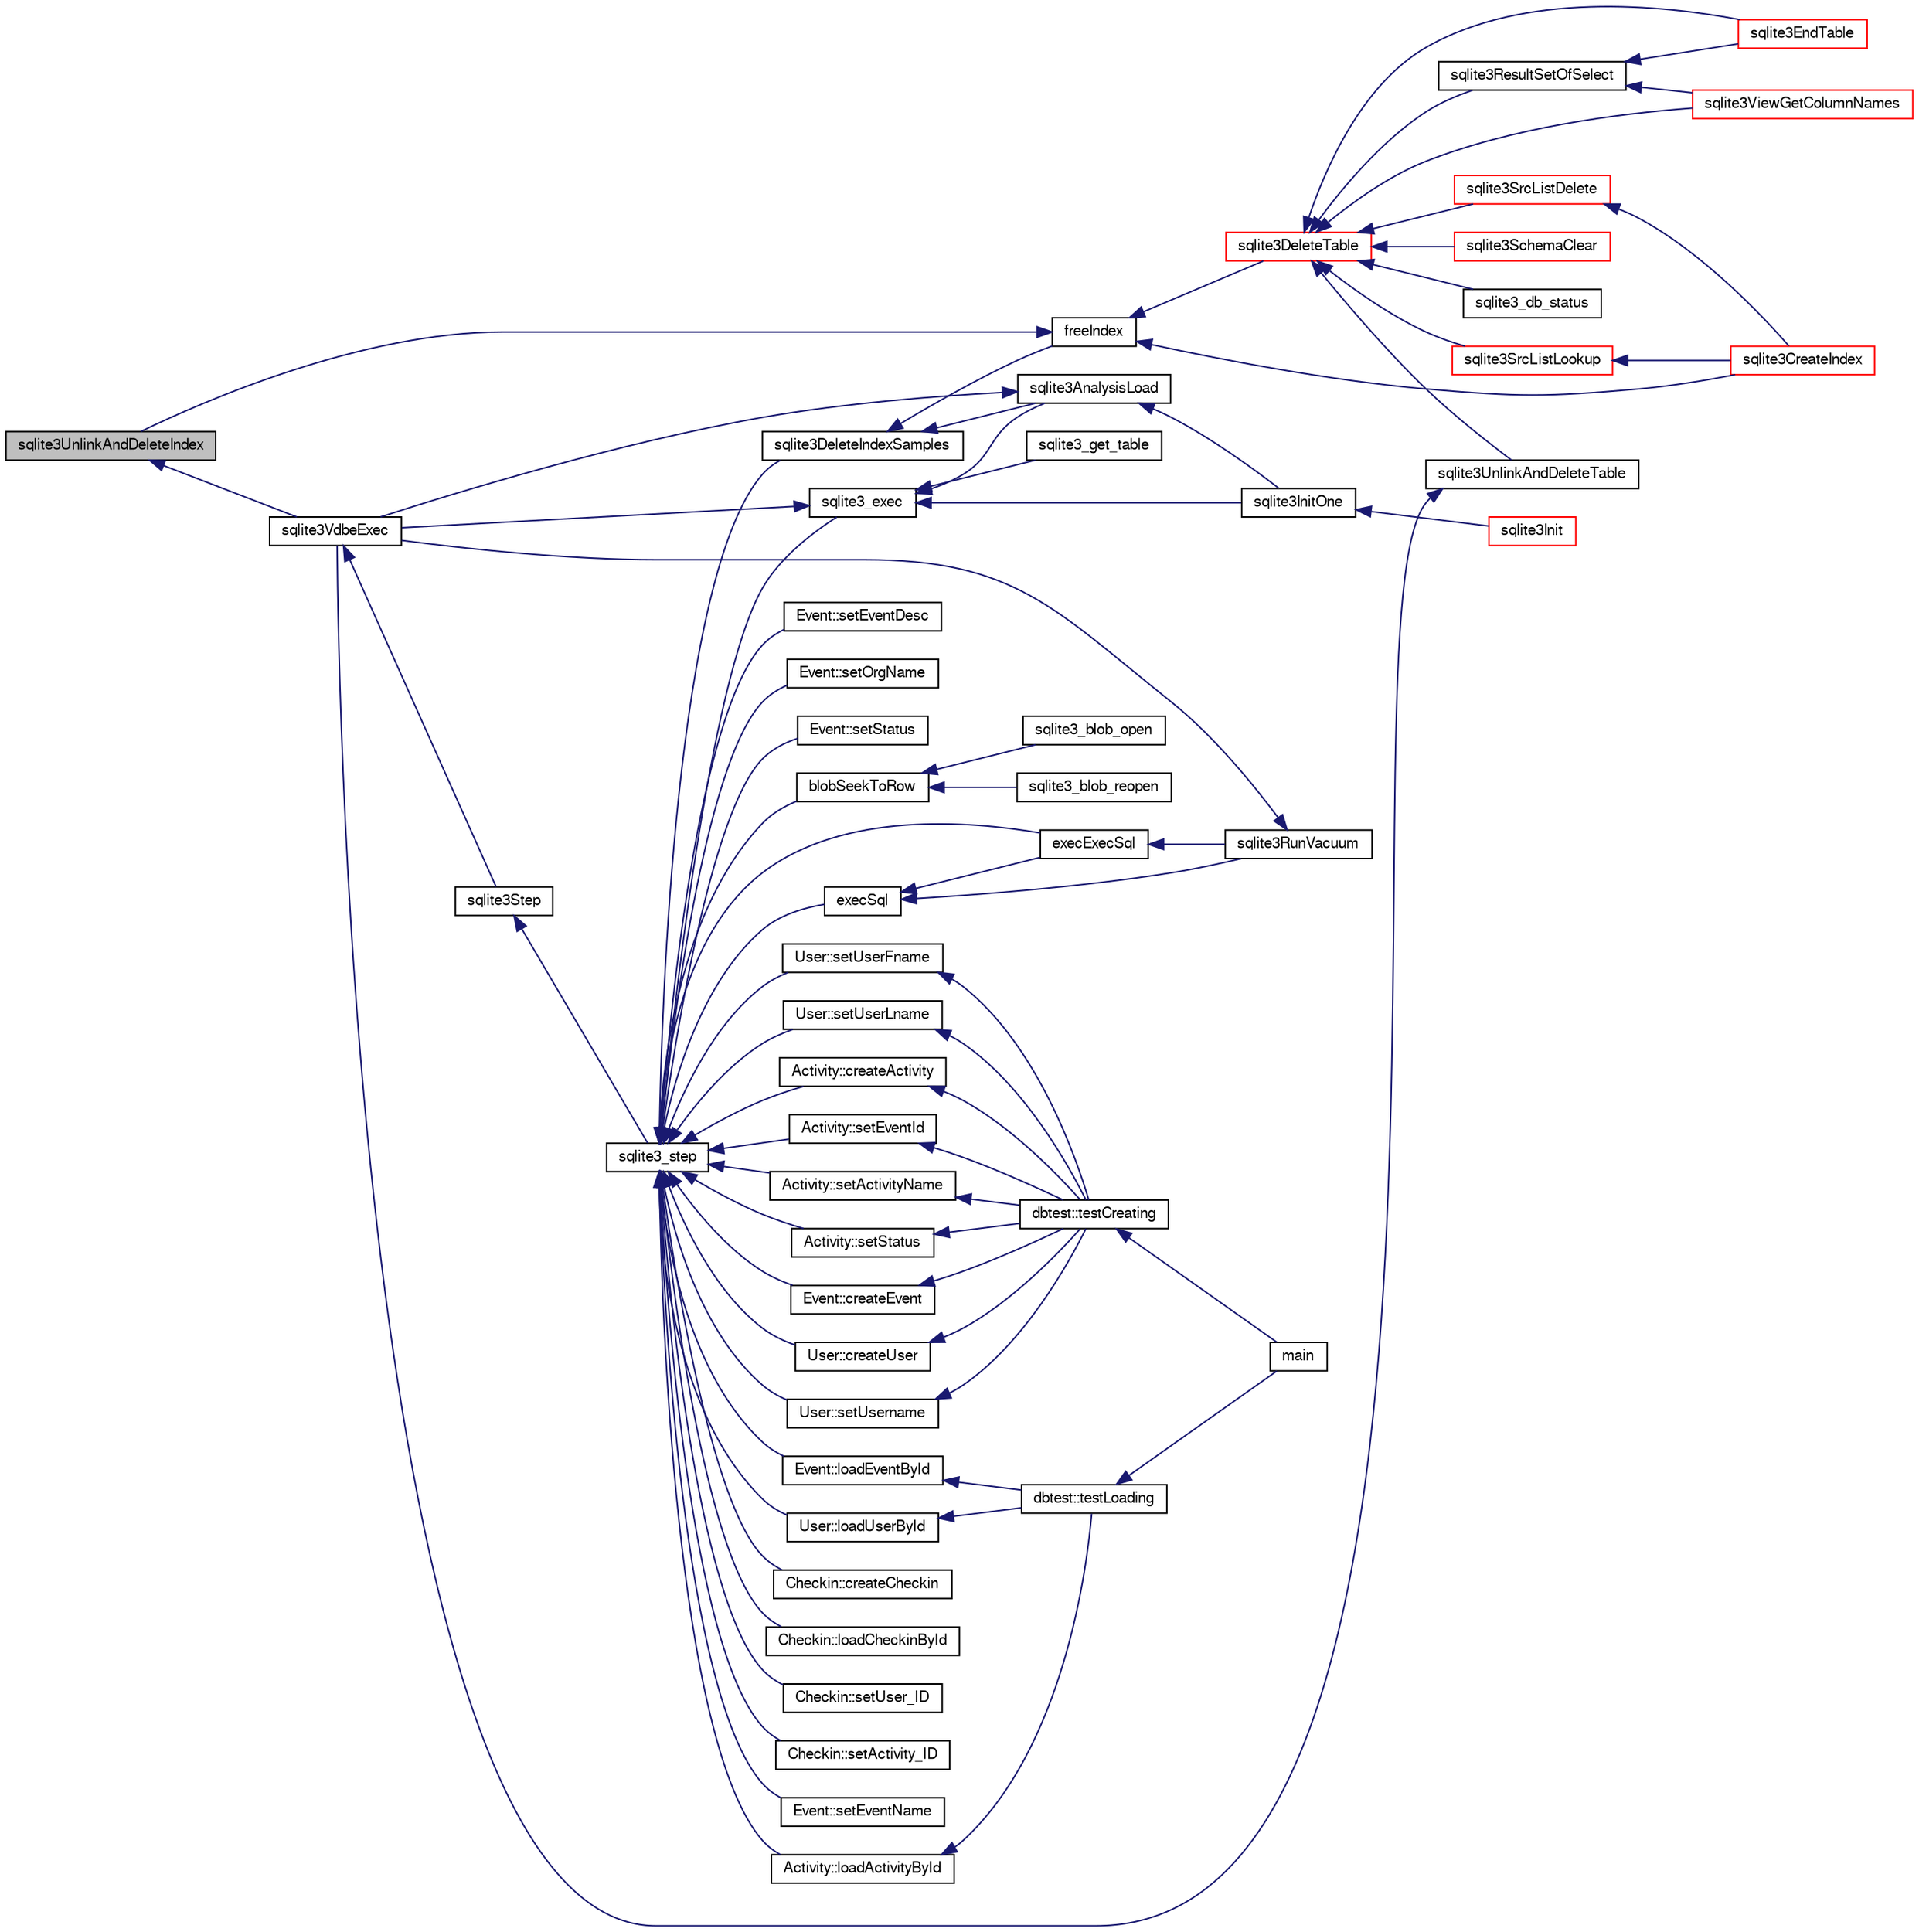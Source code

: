 digraph "sqlite3UnlinkAndDeleteIndex"
{
  edge [fontname="FreeSans",fontsize="10",labelfontname="FreeSans",labelfontsize="10"];
  node [fontname="FreeSans",fontsize="10",shape=record];
  rankdir="LR";
  Node729957 [label="sqlite3UnlinkAndDeleteIndex",height=0.2,width=0.4,color="black", fillcolor="grey75", style="filled", fontcolor="black"];
  Node729957 -> Node729958 [dir="back",color="midnightblue",fontsize="10",style="solid",fontname="FreeSans"];
  Node729958 [label="sqlite3VdbeExec",height=0.2,width=0.4,color="black", fillcolor="white", style="filled",URL="$sqlite3_8c.html#a8ce40a614bdc56719c4d642b1e4dfb21"];
  Node729958 -> Node729959 [dir="back",color="midnightblue",fontsize="10",style="solid",fontname="FreeSans"];
  Node729959 [label="sqlite3Step",height=0.2,width=0.4,color="black", fillcolor="white", style="filled",URL="$sqlite3_8c.html#a3f2872e873e2758a4beedad1d5113554"];
  Node729959 -> Node729960 [dir="back",color="midnightblue",fontsize="10",style="solid",fontname="FreeSans"];
  Node729960 [label="sqlite3_step",height=0.2,width=0.4,color="black", fillcolor="white", style="filled",URL="$sqlite3_8h.html#ac1e491ce36b7471eb28387f7d3c74334"];
  Node729960 -> Node729961 [dir="back",color="midnightblue",fontsize="10",style="solid",fontname="FreeSans"];
  Node729961 [label="Activity::createActivity",height=0.2,width=0.4,color="black", fillcolor="white", style="filled",URL="$classActivity.html#a813cc5e52c14ab49b39014c134e3425b"];
  Node729961 -> Node729962 [dir="back",color="midnightblue",fontsize="10",style="solid",fontname="FreeSans"];
  Node729962 [label="dbtest::testCreating",height=0.2,width=0.4,color="black", fillcolor="white", style="filled",URL="$classdbtest.html#a8193e88a7df657069c8a6bd09c8243b7"];
  Node729962 -> Node729963 [dir="back",color="midnightblue",fontsize="10",style="solid",fontname="FreeSans"];
  Node729963 [label="main",height=0.2,width=0.4,color="black", fillcolor="white", style="filled",URL="$test_8cpp.html#ae66f6b31b5ad750f1fe042a706a4e3d4"];
  Node729960 -> Node729964 [dir="back",color="midnightblue",fontsize="10",style="solid",fontname="FreeSans"];
  Node729964 [label="Activity::loadActivityById",height=0.2,width=0.4,color="black", fillcolor="white", style="filled",URL="$classActivity.html#abe4ffb4f08a47212ebf9013259d9e7fd"];
  Node729964 -> Node729965 [dir="back",color="midnightblue",fontsize="10",style="solid",fontname="FreeSans"];
  Node729965 [label="dbtest::testLoading",height=0.2,width=0.4,color="black", fillcolor="white", style="filled",URL="$classdbtest.html#a6f98d82a2c8e2b9040848763504ddae1"];
  Node729965 -> Node729963 [dir="back",color="midnightblue",fontsize="10",style="solid",fontname="FreeSans"];
  Node729960 -> Node729966 [dir="back",color="midnightblue",fontsize="10",style="solid",fontname="FreeSans"];
  Node729966 [label="Activity::setEventId",height=0.2,width=0.4,color="black", fillcolor="white", style="filled",URL="$classActivity.html#adb1d0fd0d08f473e068f0a4086bfa9ca"];
  Node729966 -> Node729962 [dir="back",color="midnightblue",fontsize="10",style="solid",fontname="FreeSans"];
  Node729960 -> Node729967 [dir="back",color="midnightblue",fontsize="10",style="solid",fontname="FreeSans"];
  Node729967 [label="Activity::setActivityName",height=0.2,width=0.4,color="black", fillcolor="white", style="filled",URL="$classActivity.html#a62dc3737b33915a36086f9dd26d16a81"];
  Node729967 -> Node729962 [dir="back",color="midnightblue",fontsize="10",style="solid",fontname="FreeSans"];
  Node729960 -> Node729968 [dir="back",color="midnightblue",fontsize="10",style="solid",fontname="FreeSans"];
  Node729968 [label="Activity::setStatus",height=0.2,width=0.4,color="black", fillcolor="white", style="filled",URL="$classActivity.html#af618135a7738f4d2a7ee147a8ef912ea"];
  Node729968 -> Node729962 [dir="back",color="midnightblue",fontsize="10",style="solid",fontname="FreeSans"];
  Node729960 -> Node729969 [dir="back",color="midnightblue",fontsize="10",style="solid",fontname="FreeSans"];
  Node729969 [label="Checkin::createCheckin",height=0.2,width=0.4,color="black", fillcolor="white", style="filled",URL="$classCheckin.html#a4e40acdf7fff0e607f6de4f24f3a163c"];
  Node729960 -> Node729970 [dir="back",color="midnightblue",fontsize="10",style="solid",fontname="FreeSans"];
  Node729970 [label="Checkin::loadCheckinById",height=0.2,width=0.4,color="black", fillcolor="white", style="filled",URL="$classCheckin.html#a3461f70ea6c68475225f2a07f78a21e0"];
  Node729960 -> Node729971 [dir="back",color="midnightblue",fontsize="10",style="solid",fontname="FreeSans"];
  Node729971 [label="Checkin::setUser_ID",height=0.2,width=0.4,color="black", fillcolor="white", style="filled",URL="$classCheckin.html#a76ab640f4f912876dbebf183db5359c6"];
  Node729960 -> Node729972 [dir="back",color="midnightblue",fontsize="10",style="solid",fontname="FreeSans"];
  Node729972 [label="Checkin::setActivity_ID",height=0.2,width=0.4,color="black", fillcolor="white", style="filled",URL="$classCheckin.html#ab2ff3ec2604ec73a42af25874a00b232"];
  Node729960 -> Node729973 [dir="back",color="midnightblue",fontsize="10",style="solid",fontname="FreeSans"];
  Node729973 [label="Event::createEvent",height=0.2,width=0.4,color="black", fillcolor="white", style="filled",URL="$classEvent.html#a77adb9f4a46ffb32c2d931f0691f5903"];
  Node729973 -> Node729962 [dir="back",color="midnightblue",fontsize="10",style="solid",fontname="FreeSans"];
  Node729960 -> Node729974 [dir="back",color="midnightblue",fontsize="10",style="solid",fontname="FreeSans"];
  Node729974 [label="Event::loadEventById",height=0.2,width=0.4,color="black", fillcolor="white", style="filled",URL="$classEvent.html#afa66cea33f722dbeecb69cc98fdea055"];
  Node729974 -> Node729965 [dir="back",color="midnightblue",fontsize="10",style="solid",fontname="FreeSans"];
  Node729960 -> Node729975 [dir="back",color="midnightblue",fontsize="10",style="solid",fontname="FreeSans"];
  Node729975 [label="Event::setEventName",height=0.2,width=0.4,color="black", fillcolor="white", style="filled",URL="$classEvent.html#a10596b6ca077df05184e30d62b08729d"];
  Node729960 -> Node729976 [dir="back",color="midnightblue",fontsize="10",style="solid",fontname="FreeSans"];
  Node729976 [label="Event::setEventDesc",height=0.2,width=0.4,color="black", fillcolor="white", style="filled",URL="$classEvent.html#ae36b8377dcae792f1c5c4726024c981b"];
  Node729960 -> Node729977 [dir="back",color="midnightblue",fontsize="10",style="solid",fontname="FreeSans"];
  Node729977 [label="Event::setOrgName",height=0.2,width=0.4,color="black", fillcolor="white", style="filled",URL="$classEvent.html#a19aac0f776bd764563a54977656cf680"];
  Node729960 -> Node729978 [dir="back",color="midnightblue",fontsize="10",style="solid",fontname="FreeSans"];
  Node729978 [label="Event::setStatus",height=0.2,width=0.4,color="black", fillcolor="white", style="filled",URL="$classEvent.html#ab0a6b9285af0f4172eb841e2b80f8972"];
  Node729960 -> Node729979 [dir="back",color="midnightblue",fontsize="10",style="solid",fontname="FreeSans"];
  Node729979 [label="blobSeekToRow",height=0.2,width=0.4,color="black", fillcolor="white", style="filled",URL="$sqlite3_8c.html#afff57e13332b98c8a44a7cebe38962ab"];
  Node729979 -> Node729980 [dir="back",color="midnightblue",fontsize="10",style="solid",fontname="FreeSans"];
  Node729980 [label="sqlite3_blob_open",height=0.2,width=0.4,color="black", fillcolor="white", style="filled",URL="$sqlite3_8h.html#adb8ad839a5bdd62a43785132bc7dd518"];
  Node729979 -> Node729981 [dir="back",color="midnightblue",fontsize="10",style="solid",fontname="FreeSans"];
  Node729981 [label="sqlite3_blob_reopen",height=0.2,width=0.4,color="black", fillcolor="white", style="filled",URL="$sqlite3_8h.html#abc77c24fdc0150138490359a94360f7e"];
  Node729960 -> Node729982 [dir="back",color="midnightblue",fontsize="10",style="solid",fontname="FreeSans"];
  Node729982 [label="sqlite3DeleteIndexSamples",height=0.2,width=0.4,color="black", fillcolor="white", style="filled",URL="$sqlite3_8c.html#aaeda0302fbf61397ec009f65bed047ef"];
  Node729982 -> Node729983 [dir="back",color="midnightblue",fontsize="10",style="solid",fontname="FreeSans"];
  Node729983 [label="sqlite3AnalysisLoad",height=0.2,width=0.4,color="black", fillcolor="white", style="filled",URL="$sqlite3_8c.html#a48a2301c27e1d3d68708b9b8761b5a01"];
  Node729983 -> Node729958 [dir="back",color="midnightblue",fontsize="10",style="solid",fontname="FreeSans"];
  Node729983 -> Node729984 [dir="back",color="midnightblue",fontsize="10",style="solid",fontname="FreeSans"];
  Node729984 [label="sqlite3InitOne",height=0.2,width=0.4,color="black", fillcolor="white", style="filled",URL="$sqlite3_8c.html#ac4318b25df65269906b0379251fe9b85"];
  Node729984 -> Node729985 [dir="back",color="midnightblue",fontsize="10",style="solid",fontname="FreeSans"];
  Node729985 [label="sqlite3Init",height=0.2,width=0.4,color="red", fillcolor="white", style="filled",URL="$sqlite3_8c.html#aed74e3dc765631a833f522f425ff5a48"];
  Node729982 -> Node730085 [dir="back",color="midnightblue",fontsize="10",style="solid",fontname="FreeSans"];
  Node730085 [label="freeIndex",height=0.2,width=0.4,color="black", fillcolor="white", style="filled",URL="$sqlite3_8c.html#a00907c99c18d5bcb9d0b38c077146c31"];
  Node730085 -> Node729957 [dir="back",color="midnightblue",fontsize="10",style="solid",fontname="FreeSans"];
  Node730085 -> Node730086 [dir="back",color="midnightblue",fontsize="10",style="solid",fontname="FreeSans"];
  Node730086 [label="sqlite3DeleteTable",height=0.2,width=0.4,color="red", fillcolor="white", style="filled",URL="$sqlite3_8c.html#a7fd3d507375a381a3807f92735318973"];
  Node730086 -> Node730087 [dir="back",color="midnightblue",fontsize="10",style="solid",fontname="FreeSans"];
  Node730087 [label="sqlite3_db_status",height=0.2,width=0.4,color="black", fillcolor="white", style="filled",URL="$sqlite3_8h.html#ab64e8333313ee2e44116842711818940"];
  Node730086 -> Node730088 [dir="back",color="midnightblue",fontsize="10",style="solid",fontname="FreeSans"];
  Node730088 [label="sqlite3UnlinkAndDeleteTable",height=0.2,width=0.4,color="black", fillcolor="white", style="filled",URL="$sqlite3_8c.html#a9733677716a49de464f86fff164e9a1b"];
  Node730088 -> Node729958 [dir="back",color="midnightblue",fontsize="10",style="solid",fontname="FreeSans"];
  Node730086 -> Node730000 [dir="back",color="midnightblue",fontsize="10",style="solid",fontname="FreeSans"];
  Node730000 [label="sqlite3EndTable",height=0.2,width=0.4,color="red", fillcolor="white", style="filled",URL="$sqlite3_8c.html#a7b5f2c66c0f0b6f819d970ca389768b0"];
  Node730086 -> Node730035 [dir="back",color="midnightblue",fontsize="10",style="solid",fontname="FreeSans"];
  Node730035 [label="sqlite3ViewGetColumnNames",height=0.2,width=0.4,color="red", fillcolor="white", style="filled",URL="$sqlite3_8c.html#aebc7cd8d9e2bd174ae0a60363d3f6ce8"];
  Node730086 -> Node730089 [dir="back",color="midnightblue",fontsize="10",style="solid",fontname="FreeSans"];
  Node730089 [label="sqlite3SrcListDelete",height=0.2,width=0.4,color="red", fillcolor="white", style="filled",URL="$sqlite3_8c.html#acc250a3e5e7fd8889a16a9f28e3e7312"];
  Node730089 -> Node729997 [dir="back",color="midnightblue",fontsize="10",style="solid",fontname="FreeSans"];
  Node729997 [label="sqlite3CreateIndex",height=0.2,width=0.4,color="red", fillcolor="white", style="filled",URL="$sqlite3_8c.html#a8dbe5e590ab6c58a8c45f34f7c81e825"];
  Node730086 -> Node730166 [dir="back",color="midnightblue",fontsize="10",style="solid",fontname="FreeSans"];
  Node730166 [label="sqlite3SchemaClear",height=0.2,width=0.4,color="red", fillcolor="white", style="filled",URL="$sqlite3_8c.html#a927c603430267e42c56ab38ca221322a"];
  Node730086 -> Node730002 [dir="back",color="midnightblue",fontsize="10",style="solid",fontname="FreeSans"];
  Node730002 [label="sqlite3SrcListLookup",height=0.2,width=0.4,color="red", fillcolor="white", style="filled",URL="$sqlite3_8c.html#a6354fab5d5d3aa8a721e43d480c16701"];
  Node730002 -> Node729997 [dir="back",color="midnightblue",fontsize="10",style="solid",fontname="FreeSans"];
  Node730086 -> Node730034 [dir="back",color="midnightblue",fontsize="10",style="solid",fontname="FreeSans"];
  Node730034 [label="sqlite3ResultSetOfSelect",height=0.2,width=0.4,color="black", fillcolor="white", style="filled",URL="$sqlite3_8c.html#ade35a86757654a36498d74152aa2fda8"];
  Node730034 -> Node730000 [dir="back",color="midnightblue",fontsize="10",style="solid",fontname="FreeSans"];
  Node730034 -> Node730035 [dir="back",color="midnightblue",fontsize="10",style="solid",fontname="FreeSans"];
  Node730085 -> Node729997 [dir="back",color="midnightblue",fontsize="10",style="solid",fontname="FreeSans"];
  Node729960 -> Node730150 [dir="back",color="midnightblue",fontsize="10",style="solid",fontname="FreeSans"];
  Node730150 [label="sqlite3_exec",height=0.2,width=0.4,color="black", fillcolor="white", style="filled",URL="$sqlite3_8h.html#a97487ec8150e0bcc8fa392ab8f0e24db"];
  Node730150 -> Node729958 [dir="back",color="midnightblue",fontsize="10",style="solid",fontname="FreeSans"];
  Node730150 -> Node729983 [dir="back",color="midnightblue",fontsize="10",style="solid",fontname="FreeSans"];
  Node730150 -> Node729984 [dir="back",color="midnightblue",fontsize="10",style="solid",fontname="FreeSans"];
  Node730150 -> Node730151 [dir="back",color="midnightblue",fontsize="10",style="solid",fontname="FreeSans"];
  Node730151 [label="sqlite3_get_table",height=0.2,width=0.4,color="black", fillcolor="white", style="filled",URL="$sqlite3_8h.html#a5effeac4e12df57beaa35c5be1f61579"];
  Node729960 -> Node730141 [dir="back",color="midnightblue",fontsize="10",style="solid",fontname="FreeSans"];
  Node730141 [label="execSql",height=0.2,width=0.4,color="black", fillcolor="white", style="filled",URL="$sqlite3_8c.html#a7d16651b98a110662f4c265eff0246cb"];
  Node730141 -> Node730142 [dir="back",color="midnightblue",fontsize="10",style="solid",fontname="FreeSans"];
  Node730142 [label="execExecSql",height=0.2,width=0.4,color="black", fillcolor="white", style="filled",URL="$sqlite3_8c.html#ac1be09a6c047f21133d16378d301e0d4"];
  Node730142 -> Node730143 [dir="back",color="midnightblue",fontsize="10",style="solid",fontname="FreeSans"];
  Node730143 [label="sqlite3RunVacuum",height=0.2,width=0.4,color="black", fillcolor="white", style="filled",URL="$sqlite3_8c.html#a5e83ddc7b3e7e8e79ad5d1fc92de1d2f"];
  Node730143 -> Node729958 [dir="back",color="midnightblue",fontsize="10",style="solid",fontname="FreeSans"];
  Node730141 -> Node730143 [dir="back",color="midnightblue",fontsize="10",style="solid",fontname="FreeSans"];
  Node729960 -> Node730142 [dir="back",color="midnightblue",fontsize="10",style="solid",fontname="FreeSans"];
  Node729960 -> Node730144 [dir="back",color="midnightblue",fontsize="10",style="solid",fontname="FreeSans"];
  Node730144 [label="User::createUser",height=0.2,width=0.4,color="black", fillcolor="white", style="filled",URL="$classUser.html#a22ed673939e8cc0a136130b809bba513"];
  Node730144 -> Node729962 [dir="back",color="midnightblue",fontsize="10",style="solid",fontname="FreeSans"];
  Node729960 -> Node730145 [dir="back",color="midnightblue",fontsize="10",style="solid",fontname="FreeSans"];
  Node730145 [label="User::loadUserById",height=0.2,width=0.4,color="black", fillcolor="white", style="filled",URL="$classUser.html#a863377665b7fb83c5547dcf9727f5092"];
  Node730145 -> Node729965 [dir="back",color="midnightblue",fontsize="10",style="solid",fontname="FreeSans"];
  Node729960 -> Node730146 [dir="back",color="midnightblue",fontsize="10",style="solid",fontname="FreeSans"];
  Node730146 [label="User::setUsername",height=0.2,width=0.4,color="black", fillcolor="white", style="filled",URL="$classUser.html#aa0497022a136cb78de785b0a39ae60b1"];
  Node730146 -> Node729962 [dir="back",color="midnightblue",fontsize="10",style="solid",fontname="FreeSans"];
  Node729960 -> Node730147 [dir="back",color="midnightblue",fontsize="10",style="solid",fontname="FreeSans"];
  Node730147 [label="User::setUserFname",height=0.2,width=0.4,color="black", fillcolor="white", style="filled",URL="$classUser.html#a72657eb55cd0ca437b4841a43f19912f"];
  Node730147 -> Node729962 [dir="back",color="midnightblue",fontsize="10",style="solid",fontname="FreeSans"];
  Node729960 -> Node730148 [dir="back",color="midnightblue",fontsize="10",style="solid",fontname="FreeSans"];
  Node730148 [label="User::setUserLname",height=0.2,width=0.4,color="black", fillcolor="white", style="filled",URL="$classUser.html#aa25973387e5afe1aa6f60dd6545e33b5"];
  Node730148 -> Node729962 [dir="back",color="midnightblue",fontsize="10",style="solid",fontname="FreeSans"];
}
